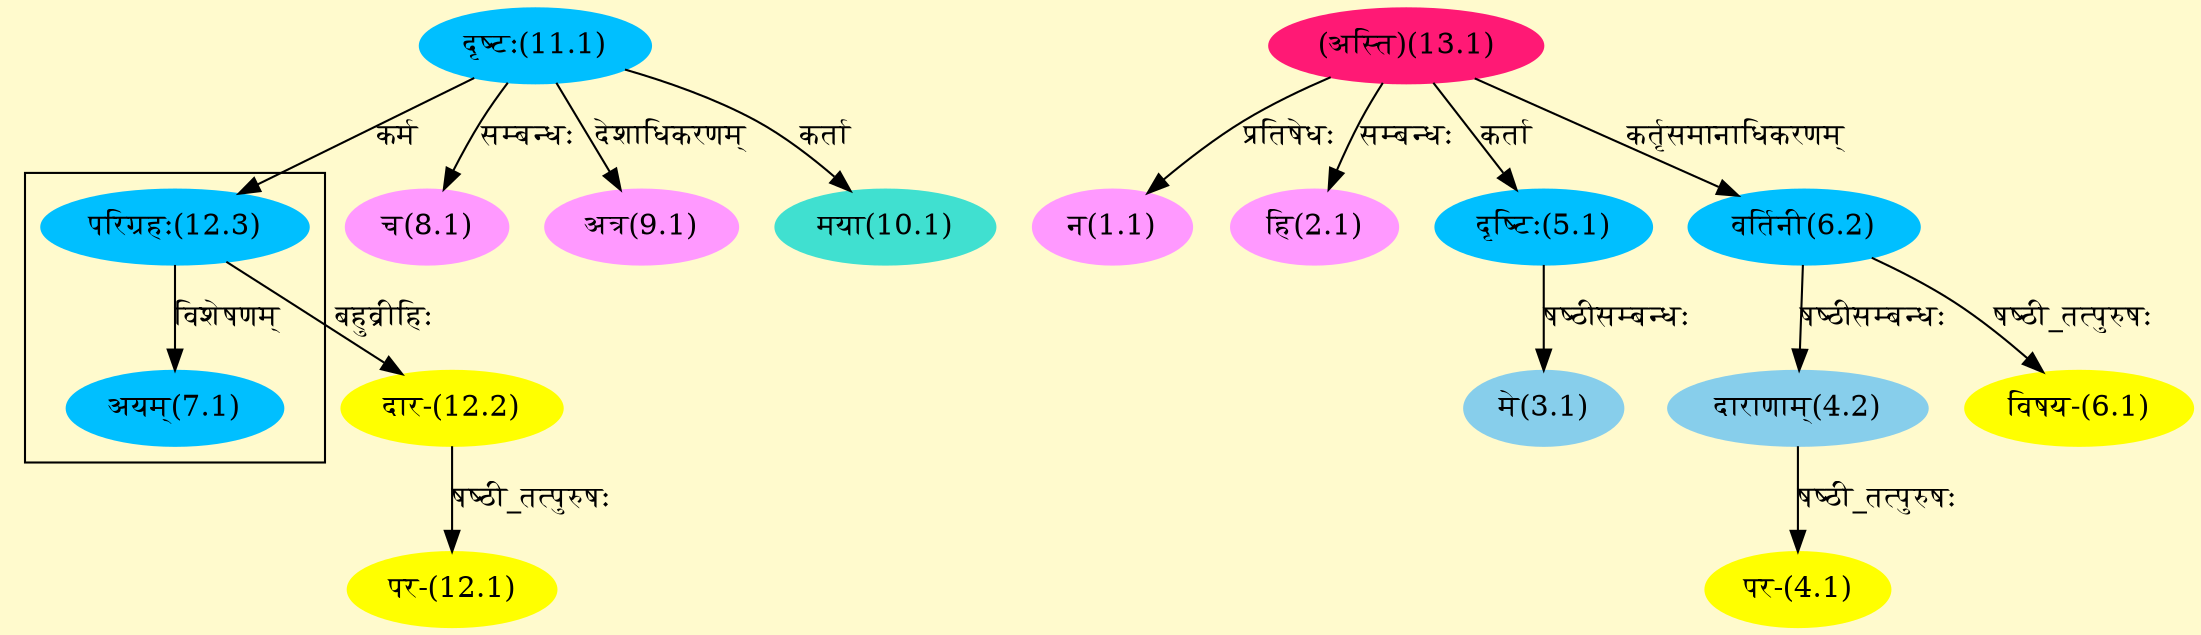 digraph G{
rankdir=BT;
 compound=true;
 bgcolor="lemonchiffon1";

subgraph cluster_1{
Node7_1 [style=filled, color="#00BFFF" label = "अयम्(7.1)"]
Node12_3 [style=filled, color="#00BFFF" label = "परिग्रहः(12.3)"]

}
Node1_1 [style=filled, color="#FF99FF" label = "न(1.1)"]
Node13_1 [style=filled, color="#FF1975" label = "(अस्ति)(13.1)"]
Node2_1 [style=filled, color="#FF99FF" label = "हि(2.1)"]
Node3_1 [style=filled, color="#87CEEB" label = "मे(3.1)"]
Node5_1 [style=filled, color="#00BFFF" label = "दृष्टिः(5.1)"]
Node4_1 [style=filled, color="#FFFF00" label = "पर-(4.1)"]
Node4_2 [style=filled, color="#87CEEB" label = "दाराणाम्(4.2)"]
Node6_2 [style=filled, color="#00BFFF" label = "वर्तिनी(6.2)"]
Node6_1 [style=filled, color="#FFFF00" label = "विषय-(6.1)"]
Node8_1 [style=filled, color="#FF99FF" label = "च(8.1)"]
Node11_1 [style=filled, color="#00BFFF" label = "दृष्टः(11.1)"]
Node9_1 [style=filled, color="#FF99FF" label = "अत्र(9.1)"]
Node10_1 [style=filled, color="#40E0D0" label = "मया(10.1)"]
Node12_1 [style=filled, color="#FFFF00" label = "पर-(12.1)"]
Node12_2 [style=filled, color="#FFFF00" label = "दार-(12.2)"]
Node12_3 [style=filled, color="#00BFFF" label = "परिग्रहः(12.3)"]
/* Start of Relations section */

Node1_1 -> Node13_1 [  label="प्रतिषेधः"  dir="back" ]
Node2_1 -> Node13_1 [  label="सम्बन्धः"  dir="back" ]
Node3_1 -> Node5_1 [  label="षष्ठीसम्बन्धः"  dir="back" ]
Node4_1 -> Node4_2 [  label="षष्ठी_तत्पुरुषः"  dir="back" ]
Node4_2 -> Node6_2 [  label="षष्ठीसम्बन्धः"  dir="back" ]
Node5_1 -> Node13_1 [  label="कर्ता"  dir="back" ]
Node6_1 -> Node6_2 [  label="षष्ठी_तत्पुरुषः"  dir="back" ]
Node6_2 -> Node13_1 [  label="कर्तृसमानाधिकरणम्"  dir="back" ]
Node7_1 -> Node12_3 [  label="विशेषणम्"  dir="back" ]
Node8_1 -> Node11_1 [  label="सम्बन्धः"  dir="back" ]
Node9_1 -> Node11_1 [  label="देशाधिकरणम्"  dir="back" ]
Node10_1 -> Node11_1 [  label="कर्ता"  dir="back" ]
Node12_1 -> Node12_2 [  label="षष्ठी_तत्पुरुषः"  dir="back" ]
Node12_2 -> Node12_3 [  label="बहुव्रीहिः"  dir="back" ]
Node12_3 -> Node11_1 [  label="कर्म"  dir="back" ]
}
